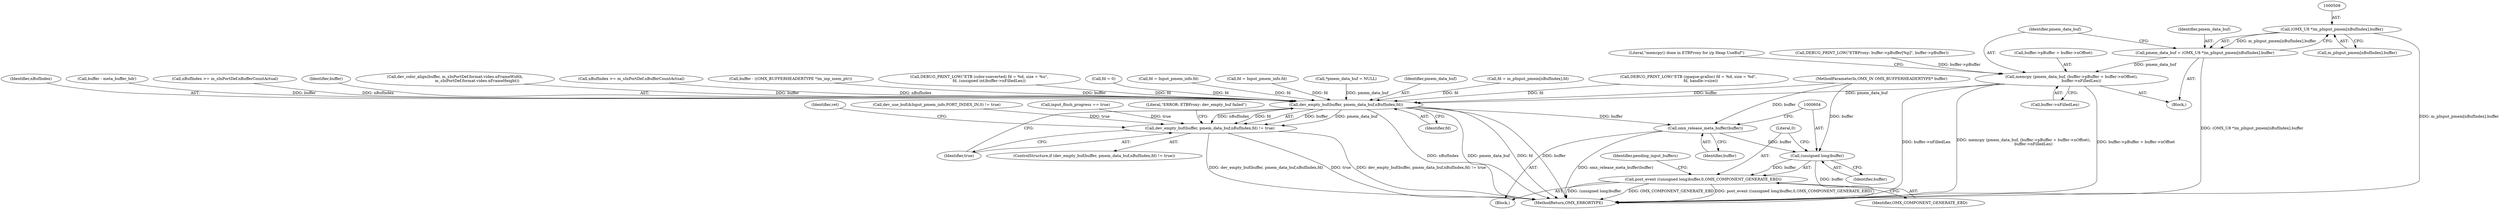 digraph "0_Android_4ed06d14080d8667d5be14eed200e378cba78345_0@array" {
"1000508" [label="(Call,(OMX_U8 *)m_pInput_pmem[nBufIndex].buffer)"];
"1000506" [label="(Call,pmem_data_buf = (OMX_U8 *)m_pInput_pmem[nBufIndex].buffer)"];
"1000515" [label="(Call,memcpy (pmem_data_buf, (buffer->pBuffer + buffer->nOffset),\n                buffer->nFilledLen))"];
"1000591" [label="(Call,dev_empty_buf(buffer, pmem_data_buf,nBufIndex,fd))"];
"1000590" [label="(Call,dev_empty_buf(buffer, pmem_data_buf,nBufIndex,fd) != true)"];
"1000600" [label="(Call,omx_release_meta_buffer(buffer))"];
"1000603" [label="(Call,(unsigned long)buffer)"];
"1000602" [label="(Call,post_event ((unsigned long)buffer,0,OMX_COMPONENT_GENERATE_EBD))"];
"1000528" [label="(Literal,\"memcpy() done in ETBProxy for i/p Heap UseBuf\")"];
"1000590" [label="(Call,dev_empty_buf(buffer, pmem_data_buf,nBufIndex,fd) != true)"];
"1000159" [label="(Call,buffer - meta_buffer_hdr)"];
"1000506" [label="(Call,pmem_data_buf = (OMX_U8 *)m_pInput_pmem[nBufIndex].buffer)"];
"1000599" [label="(Literal,\"ERROR: ETBProxy: dev_empty_buf failed\")"];
"1000163" [label="(Call,nBufIndex >= m_sInPortDef.nBufferCountActual)"];
"1000517" [label="(Call,buffer->pBuffer + buffer->nOffset)"];
"1000618" [label="(Identifier,ret)"];
"1000592" [label="(Identifier,buffer)"];
"1000562" [label="(Call,dev_color_align(buffer, m_sInPortDef.format.video.nFrameWidth,\n                                    m_sInPortDef.format.video.nFrameHeight))"];
"1000595" [label="(Identifier,fd)"];
"1000597" [label="(Block,)"];
"1000510" [label="(Call,m_pInput_pmem[nBufIndex].buffer)"];
"1000600" [label="(Call,omx_release_meta_buffer(buffer))"];
"1000516" [label="(Identifier,pmem_data_buf)"];
"1000609" [label="(Identifier,pending_input_buffers)"];
"1000503" [label="(Block,)"];
"1000267" [label="(Call,nBufIndex >= m_sInPortDef.nBufferCountActual)"];
"1000601" [label="(Identifier,buffer)"];
"1000261" [label="(Call,buffer - ((OMX_BUFFERHEADERTYPE *)m_inp_mem_ptr))"];
"1000434" [label="(Call,dev_use_buf(&Input_pmem_info,PORT_INDEX_IN,0) != true)"];
"1000591" [label="(Call,dev_empty_buf(buffer, pmem_data_buf,nBufIndex,fd))"];
"1000606" [label="(Literal,0)"];
"1000540" [label="(Call,DEBUG_PRINT_LOW(\"ETB (color-converted) fd = %d, size = %u\",\n                fd, (unsigned int)buffer->nFilledLen))"];
"1000129" [label="(Call,fd = 0)"];
"1000281" [label="(Call,input_flush_progress == true)"];
"1000507" [label="(Identifier,pmem_data_buf)"];
"1000602" [label="(Call,post_event ((unsigned long)buffer,0,OMX_COMPONENT_GENERATE_EBD))"];
"1000345" [label="(Call,fd = Input_pmem_info.fd)"];
"1000405" [label="(Call,fd = Input_pmem_info.fd)"];
"1000103" [label="(MethodParameterIn,OMX_IN OMX_BUFFERHEADERTYPE* buffer)"];
"1000109" [label="(Call,*pmem_data_buf = NULL)"];
"1000593" [label="(Identifier,pmem_data_buf)"];
"1000607" [label="(Identifier,OMX_COMPONENT_GENERATE_EBD)"];
"1000299" [label="(Call,fd = m_pInput_pmem[nBufIndex].fd)"];
"1000596" [label="(Identifier,true)"];
"1000619" [label="(MethodReturn,OMX_ERRORTYPE)"];
"1000508" [label="(Call,(OMX_U8 *)m_pInput_pmem[nBufIndex].buffer)"];
"1000479" [label="(Call,DEBUG_PRINT_LOW(\"ETB (opaque-gralloc) fd = %d, size = %d\",\n                    fd, handle->size))"];
"1000132" [label="(Call,DEBUG_PRINT_LOW(\"ETBProxy: buffer->pBuffer[%p]\", buffer->pBuffer))"];
"1000603" [label="(Call,(unsigned long)buffer)"];
"1000594" [label="(Identifier,nBufIndex)"];
"1000524" [label="(Call,buffer->nFilledLen)"];
"1000605" [label="(Identifier,buffer)"];
"1000515" [label="(Call,memcpy (pmem_data_buf, (buffer->pBuffer + buffer->nOffset),\n                buffer->nFilledLen))"];
"1000589" [label="(ControlStructure,if (dev_empty_buf(buffer, pmem_data_buf,nBufIndex,fd) != true))"];
"1000508" -> "1000506"  [label="AST: "];
"1000508" -> "1000510"  [label="CFG: "];
"1000509" -> "1000508"  [label="AST: "];
"1000510" -> "1000508"  [label="AST: "];
"1000506" -> "1000508"  [label="CFG: "];
"1000508" -> "1000619"  [label="DDG: m_pInput_pmem[nBufIndex].buffer"];
"1000508" -> "1000506"  [label="DDG: m_pInput_pmem[nBufIndex].buffer"];
"1000506" -> "1000503"  [label="AST: "];
"1000507" -> "1000506"  [label="AST: "];
"1000516" -> "1000506"  [label="CFG: "];
"1000506" -> "1000619"  [label="DDG: (OMX_U8 *)m_pInput_pmem[nBufIndex].buffer"];
"1000506" -> "1000515"  [label="DDG: pmem_data_buf"];
"1000515" -> "1000503"  [label="AST: "];
"1000515" -> "1000524"  [label="CFG: "];
"1000516" -> "1000515"  [label="AST: "];
"1000517" -> "1000515"  [label="AST: "];
"1000524" -> "1000515"  [label="AST: "];
"1000528" -> "1000515"  [label="CFG: "];
"1000515" -> "1000619"  [label="DDG: buffer->nFilledLen"];
"1000515" -> "1000619"  [label="DDG: memcpy (pmem_data_buf, (buffer->pBuffer + buffer->nOffset),\n                buffer->nFilledLen)"];
"1000515" -> "1000619"  [label="DDG: buffer->pBuffer + buffer->nOffset"];
"1000132" -> "1000515"  [label="DDG: buffer->pBuffer"];
"1000515" -> "1000591"  [label="DDG: pmem_data_buf"];
"1000591" -> "1000590"  [label="AST: "];
"1000591" -> "1000595"  [label="CFG: "];
"1000592" -> "1000591"  [label="AST: "];
"1000593" -> "1000591"  [label="AST: "];
"1000594" -> "1000591"  [label="AST: "];
"1000595" -> "1000591"  [label="AST: "];
"1000596" -> "1000591"  [label="CFG: "];
"1000591" -> "1000619"  [label="DDG: fd"];
"1000591" -> "1000619"  [label="DDG: buffer"];
"1000591" -> "1000619"  [label="DDG: nBufIndex"];
"1000591" -> "1000619"  [label="DDG: pmem_data_buf"];
"1000591" -> "1000590"  [label="DDG: buffer"];
"1000591" -> "1000590"  [label="DDG: pmem_data_buf"];
"1000591" -> "1000590"  [label="DDG: nBufIndex"];
"1000591" -> "1000590"  [label="DDG: fd"];
"1000562" -> "1000591"  [label="DDG: buffer"];
"1000159" -> "1000591"  [label="DDG: buffer"];
"1000261" -> "1000591"  [label="DDG: buffer"];
"1000103" -> "1000591"  [label="DDG: buffer"];
"1000109" -> "1000591"  [label="DDG: pmem_data_buf"];
"1000163" -> "1000591"  [label="DDG: nBufIndex"];
"1000267" -> "1000591"  [label="DDG: nBufIndex"];
"1000129" -> "1000591"  [label="DDG: fd"];
"1000540" -> "1000591"  [label="DDG: fd"];
"1000299" -> "1000591"  [label="DDG: fd"];
"1000405" -> "1000591"  [label="DDG: fd"];
"1000345" -> "1000591"  [label="DDG: fd"];
"1000479" -> "1000591"  [label="DDG: fd"];
"1000591" -> "1000600"  [label="DDG: buffer"];
"1000590" -> "1000589"  [label="AST: "];
"1000590" -> "1000596"  [label="CFG: "];
"1000596" -> "1000590"  [label="AST: "];
"1000599" -> "1000590"  [label="CFG: "];
"1000618" -> "1000590"  [label="CFG: "];
"1000590" -> "1000619"  [label="DDG: dev_empty_buf(buffer, pmem_data_buf,nBufIndex,fd) != true"];
"1000590" -> "1000619"  [label="DDG: true"];
"1000590" -> "1000619"  [label="DDG: dev_empty_buf(buffer, pmem_data_buf,nBufIndex,fd)"];
"1000434" -> "1000590"  [label="DDG: true"];
"1000281" -> "1000590"  [label="DDG: true"];
"1000600" -> "1000597"  [label="AST: "];
"1000600" -> "1000601"  [label="CFG: "];
"1000601" -> "1000600"  [label="AST: "];
"1000604" -> "1000600"  [label="CFG: "];
"1000600" -> "1000619"  [label="DDG: omx_release_meta_buffer(buffer)"];
"1000103" -> "1000600"  [label="DDG: buffer"];
"1000600" -> "1000603"  [label="DDG: buffer"];
"1000603" -> "1000602"  [label="AST: "];
"1000603" -> "1000605"  [label="CFG: "];
"1000604" -> "1000603"  [label="AST: "];
"1000605" -> "1000603"  [label="AST: "];
"1000606" -> "1000603"  [label="CFG: "];
"1000603" -> "1000619"  [label="DDG: buffer"];
"1000603" -> "1000602"  [label="DDG: buffer"];
"1000103" -> "1000603"  [label="DDG: buffer"];
"1000602" -> "1000597"  [label="AST: "];
"1000602" -> "1000607"  [label="CFG: "];
"1000606" -> "1000602"  [label="AST: "];
"1000607" -> "1000602"  [label="AST: "];
"1000609" -> "1000602"  [label="CFG: "];
"1000602" -> "1000619"  [label="DDG: OMX_COMPONENT_GENERATE_EBD"];
"1000602" -> "1000619"  [label="DDG: post_event ((unsigned long)buffer,0,OMX_COMPONENT_GENERATE_EBD)"];
"1000602" -> "1000619"  [label="DDG: (unsigned long)buffer"];
}
